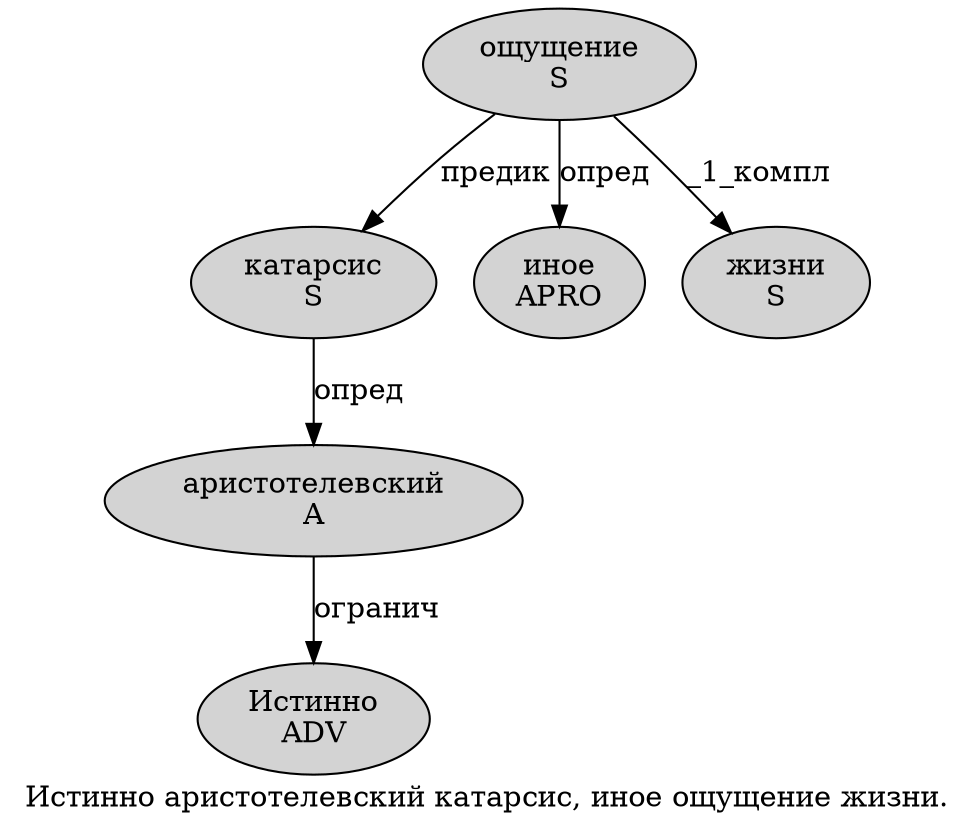 digraph SENTENCE_1218 {
	graph [label="Истинно аристотелевский катарсис, иное ощущение жизни."]
	node [style=filled]
		0 [label="Истинно
ADV" color="" fillcolor=lightgray penwidth=1 shape=ellipse]
		1 [label="аристотелевский
A" color="" fillcolor=lightgray penwidth=1 shape=ellipse]
		2 [label="катарсис
S" color="" fillcolor=lightgray penwidth=1 shape=ellipse]
		4 [label="иное
APRO" color="" fillcolor=lightgray penwidth=1 shape=ellipse]
		5 [label="ощущение
S" color="" fillcolor=lightgray penwidth=1 shape=ellipse]
		6 [label="жизни
S" color="" fillcolor=lightgray penwidth=1 shape=ellipse]
			1 -> 0 [label="огранич"]
			2 -> 1 [label="опред"]
			5 -> 2 [label="предик"]
			5 -> 4 [label="опред"]
			5 -> 6 [label="_1_компл"]
}